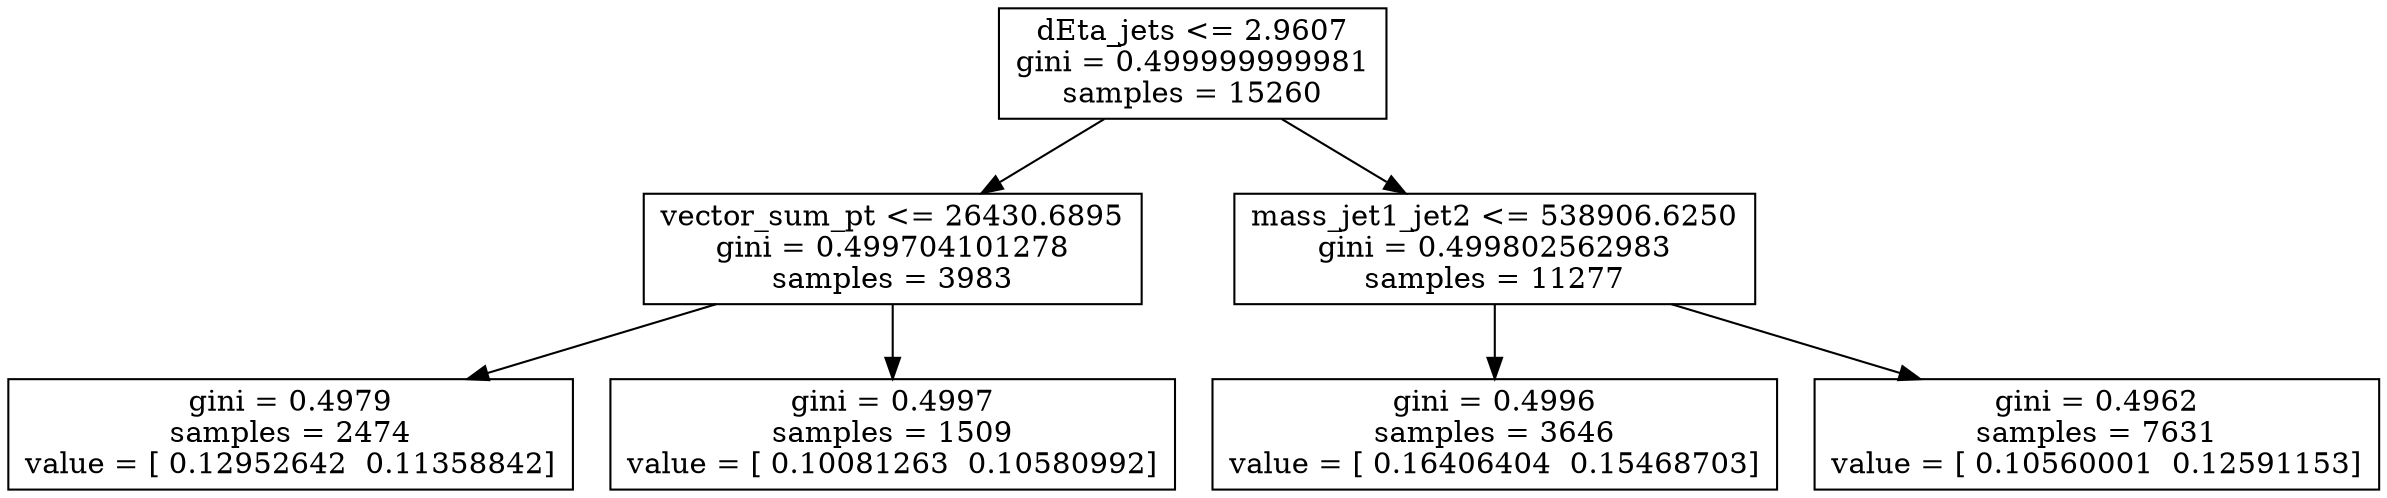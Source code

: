 digraph Tree {
0 [label="dEta_jets <= 2.9607\ngini = 0.499999999981\nsamples = 15260", shape="box"] ;
1 [label="vector_sum_pt <= 26430.6895\ngini = 0.499704101278\nsamples = 3983", shape="box"] ;
0 -> 1 ;
2 [label="gini = 0.4979\nsamples = 2474\nvalue = [ 0.12952642  0.11358842]", shape="box"] ;
1 -> 2 ;
3 [label="gini = 0.4997\nsamples = 1509\nvalue = [ 0.10081263  0.10580992]", shape="box"] ;
1 -> 3 ;
4 [label="mass_jet1_jet2 <= 538906.6250\ngini = 0.499802562983\nsamples = 11277", shape="box"] ;
0 -> 4 ;
5 [label="gini = 0.4996\nsamples = 3646\nvalue = [ 0.16406404  0.15468703]", shape="box"] ;
4 -> 5 ;
6 [label="gini = 0.4962\nsamples = 7631\nvalue = [ 0.10560001  0.12591153]", shape="box"] ;
4 -> 6 ;
}